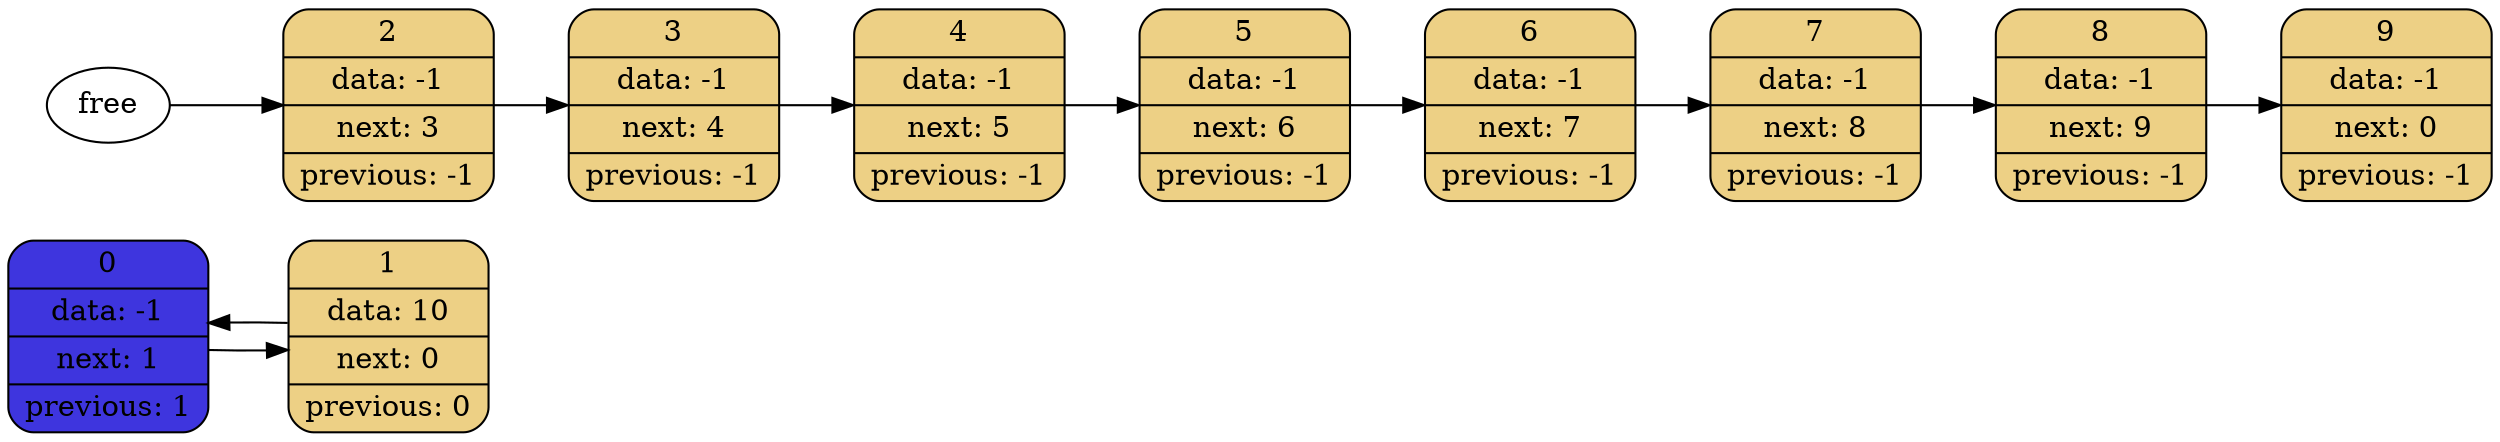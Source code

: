 digraph list {
    rankdir = LR
    node0 [shape = Mrecord, style = "filled", label = "0 | data: -1| next: 1 | previous: 1", fillcolor = "#3e35de"]
    node1 [shape = Mrecord, style = "filled", label = "1 | data: 10 | next: 0 | previous: 0", fillcolor = "#edd085"]
    node2 [shape = Mrecord, style = "filled", label = "2 | data: -1 | next: 3 | previous: -1", fillcolor = "#edd085"]
    node3 [shape = Mrecord, style = "filled", label = "3 | data: -1 | next: 4 | previous: -1", fillcolor = "#edd085"]
    node4 [shape = Mrecord, style = "filled", label = "4 | data: -1 | next: 5 | previous: -1", fillcolor = "#edd085"]
    node5 [shape = Mrecord, style = "filled", label = "5 | data: -1 | next: 6 | previous: -1", fillcolor = "#edd085"]
    node6 [shape = Mrecord, style = "filled", label = "6 | data: -1 | next: 7 | previous: -1", fillcolor = "#edd085"]
    node7 [shape = Mrecord, style = "filled", label = "7 | data: -1 | next: 8 | previous: -1", fillcolor = "#edd085"]
    node8 [shape = Mrecord, style = "filled", label = "8 | data: -1 | next: 9 | previous: -1", fillcolor = "#edd085"]
    node9 [shape = Mrecord, style = "filled", label = "9 | data: -1 | next: 0 | previous: -1", fillcolor = "#edd085"]
    free [fillcolor = "black", color = "black"]
    node0 -> node1[color = "black"]
    node1 -> node0[color = "black"]
    free -> node2[color = "black"]
    node2 -> node3[color = "black"]
    node3 -> node4[color = "black"]
    node4 -> node5[color = "black"]
    node5 -> node6[color = "black"]
    node6 -> node7[color = "black"]
    node7 -> node8[color = "black"]
    node8 -> node9[color = "black"]
}